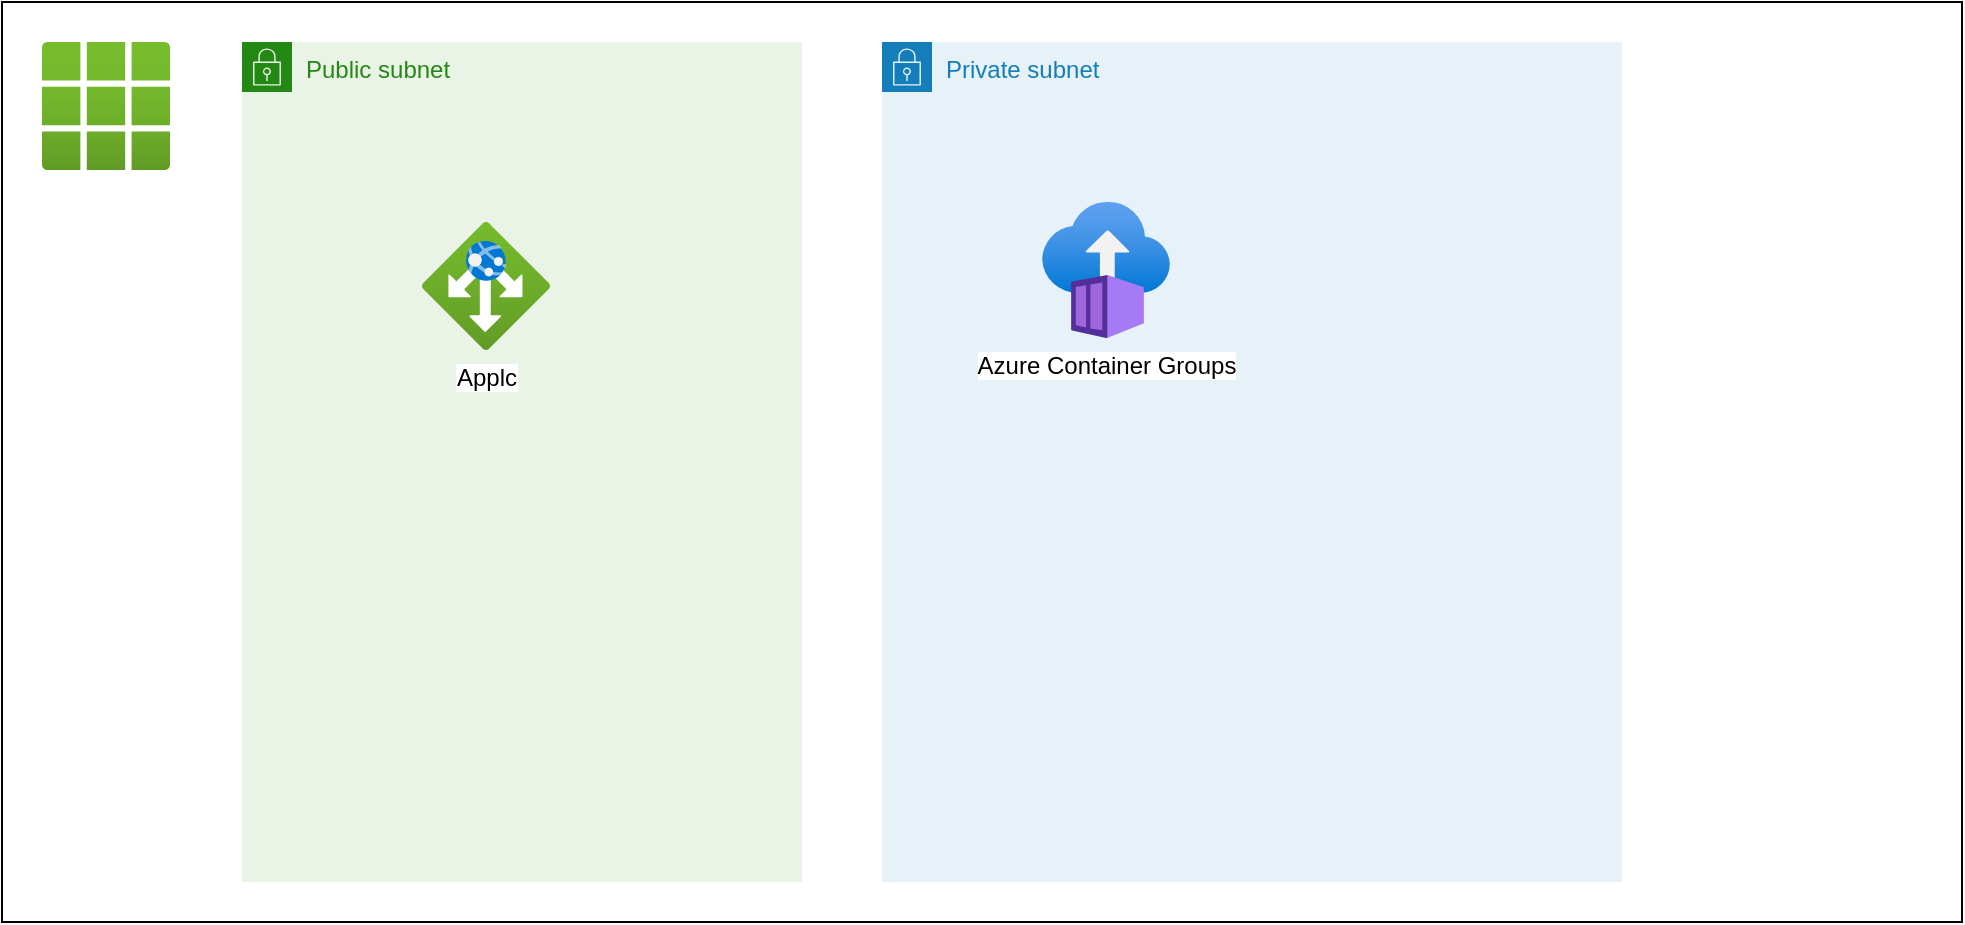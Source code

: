 <mxfile version="22.0.4" type="github">
  <diagram name="Page-1" id="m1nK12FQX6oS-gh8VTXA">
    <mxGraphModel dx="1104" dy="696" grid="1" gridSize="10" guides="1" tooltips="1" connect="1" arrows="1" fold="1" page="1" pageScale="1" pageWidth="1100" pageHeight="850" math="0" shadow="0">
      <root>
        <mxCell id="0" />
        <mxCell id="1" parent="0" />
        <mxCell id="LMPZ9qEwlviziKtGOiuA-2" value="" style="rounded=0;whiteSpace=wrap;html=1;fillColor=none;" vertex="1" parent="1">
          <mxGeometry x="40" y="40" width="980" height="460" as="geometry" />
        </mxCell>
        <mxCell id="LMPZ9qEwlviziKtGOiuA-3" value="" style="image;aspect=fixed;html=1;points=[];align=center;fontSize=12;image=img/lib/azure2/general/All_Resources.svg;" vertex="1" parent="1">
          <mxGeometry x="60" y="60" width="64" height="64" as="geometry" />
        </mxCell>
        <mxCell id="LMPZ9qEwlviziKtGOiuA-7" value="Public subnet" style="points=[[0,0],[0.25,0],[0.5,0],[0.75,0],[1,0],[1,0.25],[1,0.5],[1,0.75],[1,1],[0.75,1],[0.5,1],[0.25,1],[0,1],[0,0.75],[0,0.5],[0,0.25]];outlineConnect=0;gradientColor=none;html=1;whiteSpace=wrap;fontSize=12;fontStyle=0;container=1;pointerEvents=0;collapsible=0;recursiveResize=0;shape=mxgraph.aws4.group;grIcon=mxgraph.aws4.group_security_group;grStroke=0;strokeColor=#248814;fillColor=#E9F3E6;verticalAlign=top;align=left;spacingLeft=30;fontColor=#248814;dashed=0;" vertex="1" parent="1">
          <mxGeometry x="160" y="60" width="280" height="420" as="geometry" />
        </mxCell>
        <mxCell id="LMPZ9qEwlviziKtGOiuA-10" value="Applc" style="image;aspect=fixed;html=1;points=[];align=center;fontSize=12;image=img/lib/azure2/networking/Application_Gateways.svg;" vertex="1" parent="LMPZ9qEwlviziKtGOiuA-7">
          <mxGeometry x="90" y="90" width="64" height="64" as="geometry" />
        </mxCell>
        <mxCell id="LMPZ9qEwlviziKtGOiuA-8" value="Private subnet" style="points=[[0,0],[0.25,0],[0.5,0],[0.75,0],[1,0],[1,0.25],[1,0.5],[1,0.75],[1,1],[0.75,1],[0.5,1],[0.25,1],[0,1],[0,0.75],[0,0.5],[0,0.25]];outlineConnect=0;gradientColor=none;html=1;whiteSpace=wrap;fontSize=12;fontStyle=0;container=1;pointerEvents=0;collapsible=0;recursiveResize=0;shape=mxgraph.aws4.group;grIcon=mxgraph.aws4.group_security_group;grStroke=0;strokeColor=#147EBA;fillColor=#E6F2F8;verticalAlign=top;align=left;spacingLeft=30;fontColor=#147EBA;dashed=0;" vertex="1" parent="1">
          <mxGeometry x="480" y="60" width="370" height="420" as="geometry" />
        </mxCell>
        <mxCell id="LMPZ9qEwlviziKtGOiuA-9" value="Azure Container Groups&lt;br&gt;" style="image;aspect=fixed;html=1;points=[];align=center;fontSize=12;image=img/lib/azure2/compute/Container_Instances.svg;" vertex="1" parent="LMPZ9qEwlviziKtGOiuA-8">
          <mxGeometry x="80" y="80" width="64" height="68" as="geometry" />
        </mxCell>
      </root>
    </mxGraphModel>
  </diagram>
</mxfile>
